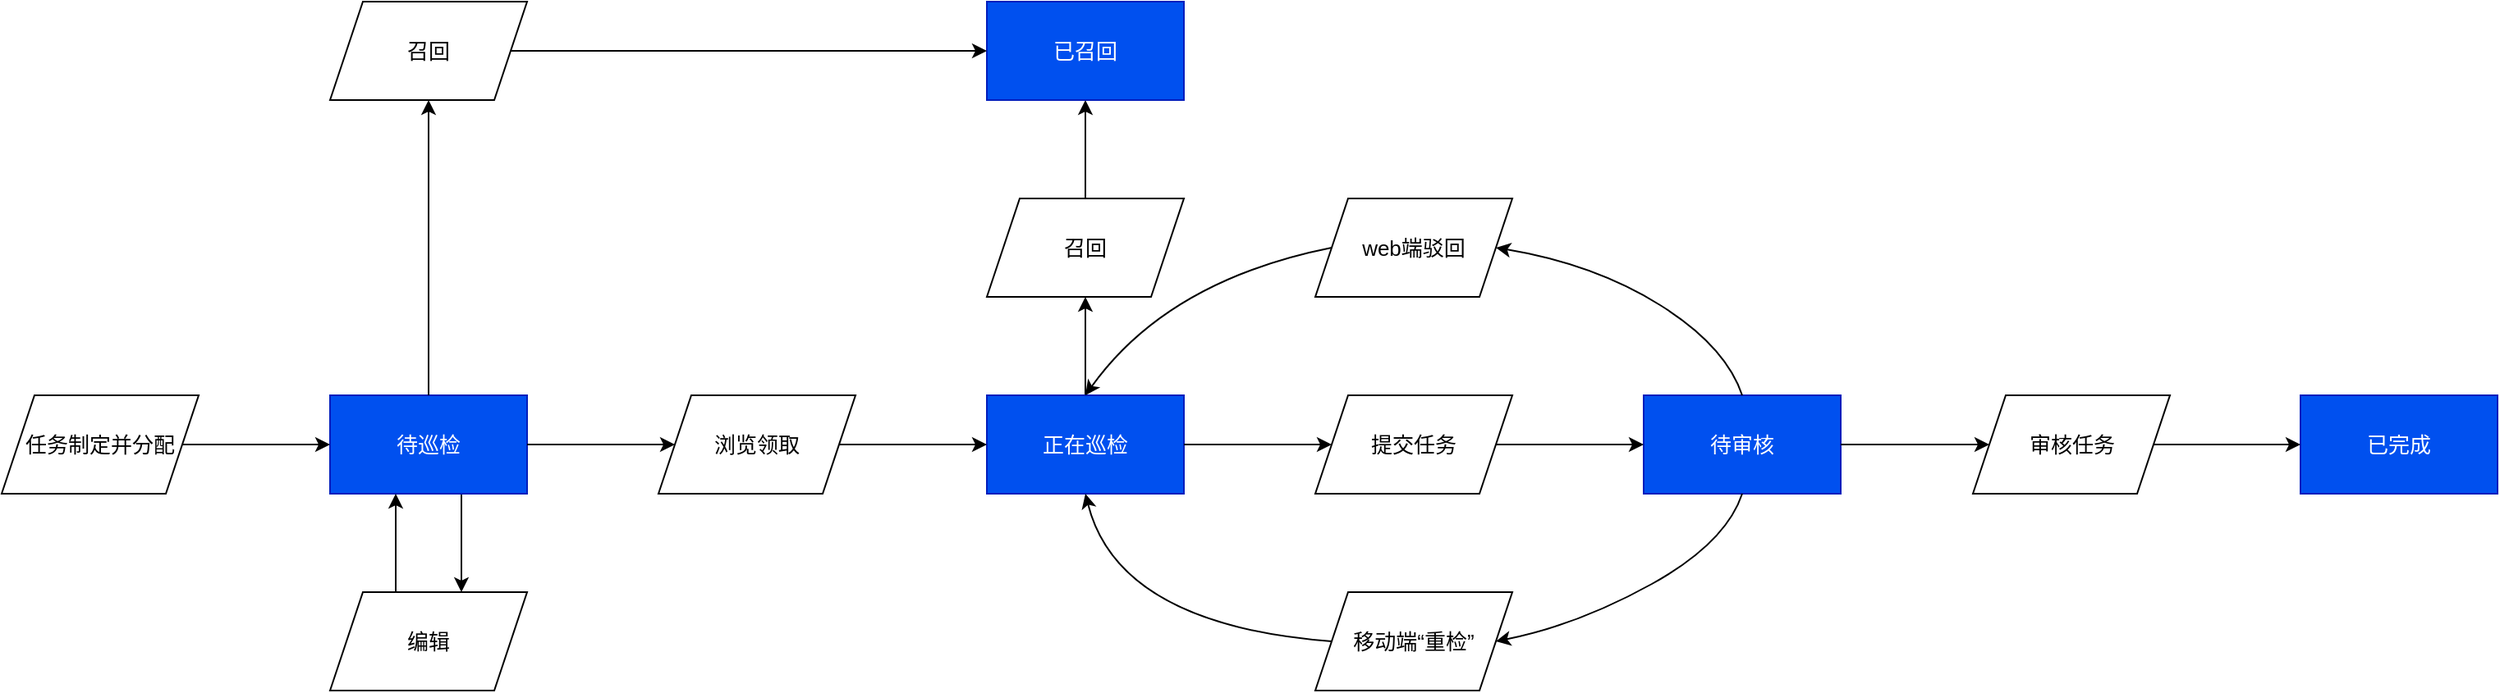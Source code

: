 <mxfile version="20.1.1" type="github">
  <diagram id="fbs277Ty5xGjh1g7O5V8" name="第 1 页">
    <mxGraphModel dx="1730" dy="965" grid="1" gridSize="10" guides="1" tooltips="1" connect="1" arrows="1" fold="1" page="1" pageScale="1" pageWidth="827" pageHeight="1169" math="0" shadow="0">
      <root>
        <mxCell id="0" />
        <mxCell id="1" parent="0" />
        <mxCell id="twxTpXVrNxUxB4H90B-z-1" value="任务制定并分配" style="shape=parallelogram;perimeter=parallelogramPerimeter;whiteSpace=wrap;html=1;fixedSize=1;fontSize=13;" vertex="1" parent="1">
          <mxGeometry x="40" y="690" width="120" height="60" as="geometry" />
        </mxCell>
        <mxCell id="twxTpXVrNxUxB4H90B-z-32" value="" style="edgeStyle=orthogonalEdgeStyle;rounded=0;orthogonalLoop=1;jettySize=auto;html=1;fontSize=13;" edge="1" parent="1" source="twxTpXVrNxUxB4H90B-z-2" target="twxTpXVrNxUxB4H90B-z-14">
          <mxGeometry relative="1" as="geometry">
            <Array as="points">
              <mxPoint x="320" y="770" />
              <mxPoint x="320" y="770" />
            </Array>
          </mxGeometry>
        </mxCell>
        <mxCell id="twxTpXVrNxUxB4H90B-z-2" value="待巡检" style="rounded=0;whiteSpace=wrap;html=1;fillColor=#0050ef;fontColor=#ffffff;strokeColor=#001DBC;fontSize=13;" vertex="1" parent="1">
          <mxGeometry x="240" y="690" width="120" height="60" as="geometry" />
        </mxCell>
        <mxCell id="twxTpXVrNxUxB4H90B-z-3" value="浏览领取" style="shape=parallelogram;perimeter=parallelogramPerimeter;whiteSpace=wrap;html=1;fixedSize=1;fontSize=13;" vertex="1" parent="1">
          <mxGeometry x="440" y="690" width="120" height="60" as="geometry" />
        </mxCell>
        <mxCell id="twxTpXVrNxUxB4H90B-z-4" value="正在巡检" style="rounded=0;whiteSpace=wrap;html=1;fontSize=13;" vertex="1" parent="1">
          <mxGeometry x="640" y="690" width="120" height="60" as="geometry" />
        </mxCell>
        <mxCell id="twxTpXVrNxUxB4H90B-z-5" value="提交任务" style="shape=parallelogram;perimeter=parallelogramPerimeter;whiteSpace=wrap;html=1;fixedSize=1;fontSize=13;" vertex="1" parent="1">
          <mxGeometry x="840" y="690" width="120" height="60" as="geometry" />
        </mxCell>
        <mxCell id="twxTpXVrNxUxB4H90B-z-6" value="待审核" style="rounded=0;whiteSpace=wrap;html=1;fillColor=#0050ef;fontColor=#ffffff;strokeColor=#001DBC;fontSize=13;" vertex="1" parent="1">
          <mxGeometry x="1040" y="690" width="120" height="60" as="geometry" />
        </mxCell>
        <mxCell id="twxTpXVrNxUxB4H90B-z-7" value="审核任务" style="shape=parallelogram;perimeter=parallelogramPerimeter;whiteSpace=wrap;html=1;fixedSize=1;fontSize=13;" vertex="1" parent="1">
          <mxGeometry x="1240.5" y="690" width="120" height="60" as="geometry" />
        </mxCell>
        <mxCell id="twxTpXVrNxUxB4H90B-z-8" value="已完成" style="rounded=0;whiteSpace=wrap;html=1;fillColor=#0050ef;strokeColor=#001DBC;fontColor=#ffffff;fontSize=13;" vertex="1" parent="1">
          <mxGeometry x="1440" y="690" width="120" height="60" as="geometry" />
        </mxCell>
        <mxCell id="twxTpXVrNxUxB4H90B-z-33" value="" style="edgeStyle=orthogonalEdgeStyle;rounded=0;orthogonalLoop=1;jettySize=auto;html=1;fontSize=13;" edge="1" parent="1" source="twxTpXVrNxUxB4H90B-z-9" target="twxTpXVrNxUxB4H90B-z-11">
          <mxGeometry relative="1" as="geometry" />
        </mxCell>
        <mxCell id="twxTpXVrNxUxB4H90B-z-9" value="正在巡检" style="rounded=0;whiteSpace=wrap;html=1;fillColor=#0050ef;fontColor=#ffffff;strokeColor=#001DBC;fontSize=13;" vertex="1" parent="1">
          <mxGeometry x="640" y="690" width="120" height="60" as="geometry" />
        </mxCell>
        <mxCell id="twxTpXVrNxUxB4H90B-z-10" value="召回" style="shape=parallelogram;perimeter=parallelogramPerimeter;whiteSpace=wrap;html=1;fixedSize=1;fontSize=13;" vertex="1" parent="1">
          <mxGeometry x="240" y="450" width="120" height="60" as="geometry" />
        </mxCell>
        <mxCell id="twxTpXVrNxUxB4H90B-z-34" value="" style="edgeStyle=orthogonalEdgeStyle;rounded=0;orthogonalLoop=1;jettySize=auto;html=1;fontSize=13;" edge="1" parent="1" source="twxTpXVrNxUxB4H90B-z-11" target="twxTpXVrNxUxB4H90B-z-12">
          <mxGeometry relative="1" as="geometry" />
        </mxCell>
        <mxCell id="twxTpXVrNxUxB4H90B-z-11" value="召回" style="shape=parallelogram;perimeter=parallelogramPerimeter;whiteSpace=wrap;html=1;fixedSize=1;fontSize=13;" vertex="1" parent="1">
          <mxGeometry x="640" y="570" width="120" height="60" as="geometry" />
        </mxCell>
        <mxCell id="twxTpXVrNxUxB4H90B-z-12" value="已召回" style="rounded=0;whiteSpace=wrap;html=1;fillColor=#0050ef;fontColor=#ffffff;strokeColor=#001DBC;fontSize=13;" vertex="1" parent="1">
          <mxGeometry x="640" y="450" width="120" height="60" as="geometry" />
        </mxCell>
        <mxCell id="twxTpXVrNxUxB4H90B-z-29" value="" style="edgeStyle=orthogonalEdgeStyle;rounded=0;orthogonalLoop=1;jettySize=auto;html=1;fontSize=13;" edge="1" parent="1" source="twxTpXVrNxUxB4H90B-z-14" target="twxTpXVrNxUxB4H90B-z-2">
          <mxGeometry relative="1" as="geometry">
            <Array as="points">
              <mxPoint x="280" y="770" />
              <mxPoint x="280" y="770" />
            </Array>
          </mxGeometry>
        </mxCell>
        <mxCell id="twxTpXVrNxUxB4H90B-z-14" value="编辑" style="shape=parallelogram;perimeter=parallelogramPerimeter;whiteSpace=wrap;html=1;fixedSize=1;fontSize=13;" vertex="1" parent="1">
          <mxGeometry x="240" y="810" width="120" height="60" as="geometry" />
        </mxCell>
        <mxCell id="twxTpXVrNxUxB4H90B-z-15" value="web端驳回" style="shape=parallelogram;perimeter=parallelogramPerimeter;whiteSpace=wrap;html=1;fixedSize=1;fontSize=13;" vertex="1" parent="1">
          <mxGeometry x="840" y="570" width="120" height="60" as="geometry" />
        </mxCell>
        <mxCell id="twxTpXVrNxUxB4H90B-z-16" value="移动端“重检”" style="shape=parallelogram;perimeter=parallelogramPerimeter;whiteSpace=wrap;html=1;fixedSize=1;fontSize=13;" vertex="1" parent="1">
          <mxGeometry x="840" y="810" width="120" height="60" as="geometry" />
        </mxCell>
        <mxCell id="twxTpXVrNxUxB4H90B-z-19" value="" style="endArrow=classic;html=1;rounded=0;exitX=1;exitY=0.5;exitDx=0;exitDy=0;entryX=0;entryY=0.5;entryDx=0;entryDy=0;fontSize=13;" edge="1" parent="1" source="twxTpXVrNxUxB4H90B-z-1" target="twxTpXVrNxUxB4H90B-z-2">
          <mxGeometry width="50" height="50" relative="1" as="geometry">
            <mxPoint x="760" y="750" as="sourcePoint" />
            <mxPoint x="240" y="720" as="targetPoint" />
          </mxGeometry>
        </mxCell>
        <mxCell id="twxTpXVrNxUxB4H90B-z-20" value="" style="endArrow=classic;html=1;rounded=0;exitX=1;exitY=0.5;exitDx=0;exitDy=0;entryX=0;entryY=0.5;entryDx=0;entryDy=0;fontSize=13;" edge="1" parent="1" source="twxTpXVrNxUxB4H90B-z-2" target="twxTpXVrNxUxB4H90B-z-3">
          <mxGeometry width="50" height="50" relative="1" as="geometry">
            <mxPoint x="160" y="730" as="sourcePoint" />
            <mxPoint x="250" y="730" as="targetPoint" />
          </mxGeometry>
        </mxCell>
        <mxCell id="twxTpXVrNxUxB4H90B-z-21" value="" style="endArrow=classic;html=1;rounded=0;exitX=1;exitY=0.5;exitDx=0;exitDy=0;entryX=0;entryY=0.5;entryDx=0;entryDy=0;fontSize=13;" edge="1" parent="1" source="twxTpXVrNxUxB4H90B-z-3" target="twxTpXVrNxUxB4H90B-z-9">
          <mxGeometry width="50" height="50" relative="1" as="geometry">
            <mxPoint x="550" y="719.17" as="sourcePoint" />
            <mxPoint x="640" y="719.17" as="targetPoint" />
          </mxGeometry>
        </mxCell>
        <mxCell id="twxTpXVrNxUxB4H90B-z-22" value="" style="endArrow=classic;html=1;rounded=0;exitX=1;exitY=0.5;exitDx=0;exitDy=0;entryX=0;entryY=0.5;entryDx=0;entryDy=0;fontSize=13;" edge="1" parent="1" source="twxTpXVrNxUxB4H90B-z-9" target="twxTpXVrNxUxB4H90B-z-5">
          <mxGeometry width="50" height="50" relative="1" as="geometry">
            <mxPoint x="760" y="790" as="sourcePoint" />
            <mxPoint x="850" y="790" as="targetPoint" />
          </mxGeometry>
        </mxCell>
        <mxCell id="twxTpXVrNxUxB4H90B-z-23" value="" style="endArrow=classic;html=1;rounded=0;exitX=1;exitY=0.5;exitDx=0;exitDy=0;entryX=0;entryY=0.5;entryDx=0;entryDy=0;fontSize=13;" edge="1" parent="1" source="twxTpXVrNxUxB4H90B-z-5" target="twxTpXVrNxUxB4H90B-z-6">
          <mxGeometry width="50" height="50" relative="1" as="geometry">
            <mxPoint x="950" y="780" as="sourcePoint" />
            <mxPoint x="1040" y="780" as="targetPoint" />
          </mxGeometry>
        </mxCell>
        <mxCell id="twxTpXVrNxUxB4H90B-z-24" value="" style="endArrow=classic;html=1;rounded=0;exitX=1;exitY=0.5;exitDx=0;exitDy=0;entryX=0;entryY=0.5;entryDx=0;entryDy=0;fontSize=13;" edge="1" parent="1" source="twxTpXVrNxUxB4H90B-z-6" target="twxTpXVrNxUxB4H90B-z-7">
          <mxGeometry width="50" height="50" relative="1" as="geometry">
            <mxPoint x="1160" y="780" as="sourcePoint" />
            <mxPoint x="1250" y="780" as="targetPoint" />
          </mxGeometry>
        </mxCell>
        <mxCell id="twxTpXVrNxUxB4H90B-z-25" value="" style="endArrow=classic;html=1;rounded=0;exitX=1;exitY=0.5;exitDx=0;exitDy=0;entryX=0;entryY=0.5;entryDx=0;entryDy=0;fontSize=13;" edge="1" parent="1" source="twxTpXVrNxUxB4H90B-z-7" target="twxTpXVrNxUxB4H90B-z-8">
          <mxGeometry width="50" height="50" relative="1" as="geometry">
            <mxPoint x="1370" y="780" as="sourcePoint" />
            <mxPoint x="1460" y="780" as="targetPoint" />
          </mxGeometry>
        </mxCell>
        <mxCell id="twxTpXVrNxUxB4H90B-z-27" value="" style="endArrow=classic;html=1;rounded=0;exitX=0.5;exitY=0;exitDx=0;exitDy=0;entryX=0.5;entryY=1;entryDx=0;entryDy=0;fontSize=13;" edge="1" parent="1" source="twxTpXVrNxUxB4H90B-z-2" target="twxTpXVrNxUxB4H90B-z-10">
          <mxGeometry width="50" height="50" relative="1" as="geometry">
            <mxPoint x="220" y="790" as="sourcePoint" />
            <mxPoint x="310" y="790" as="targetPoint" />
          </mxGeometry>
        </mxCell>
        <mxCell id="twxTpXVrNxUxB4H90B-z-28" value="" style="endArrow=classic;html=1;rounded=0;exitX=1;exitY=0.5;exitDx=0;exitDy=0;entryX=0;entryY=0.5;entryDx=0;entryDy=0;fontSize=13;" edge="1" parent="1" source="twxTpXVrNxUxB4H90B-z-10" target="twxTpXVrNxUxB4H90B-z-12">
          <mxGeometry width="50" height="50" relative="1" as="geometry">
            <mxPoint x="230" y="800" as="sourcePoint" />
            <mxPoint x="320" y="800" as="targetPoint" />
          </mxGeometry>
        </mxCell>
        <mxCell id="twxTpXVrNxUxB4H90B-z-36" value="" style="curved=1;endArrow=classic;html=1;rounded=0;exitX=0.5;exitY=0;exitDx=0;exitDy=0;entryX=1;entryY=0.5;entryDx=0;entryDy=0;fontSize=13;" edge="1" parent="1" source="twxTpXVrNxUxB4H90B-z-6" target="twxTpXVrNxUxB4H90B-z-15">
          <mxGeometry width="50" height="50" relative="1" as="geometry">
            <mxPoint x="920" y="450" as="sourcePoint" />
            <mxPoint x="970" y="400" as="targetPoint" />
            <Array as="points">
              <mxPoint x="1090" y="660" />
              <mxPoint x="1010" y="610" />
            </Array>
          </mxGeometry>
        </mxCell>
        <mxCell id="twxTpXVrNxUxB4H90B-z-37" value="" style="curved=1;endArrow=classic;html=1;rounded=0;exitX=0;exitY=0.5;exitDx=0;exitDy=0;entryX=0.5;entryY=0;entryDx=0;entryDy=0;fontSize=13;" edge="1" parent="1" source="twxTpXVrNxUxB4H90B-z-15" target="twxTpXVrNxUxB4H90B-z-9">
          <mxGeometry width="50" height="50" relative="1" as="geometry">
            <mxPoint x="920" y="570" as="sourcePoint" />
            <mxPoint x="970" y="520" as="targetPoint" />
            <Array as="points">
              <mxPoint x="750" y="620" />
            </Array>
          </mxGeometry>
        </mxCell>
        <mxCell id="twxTpXVrNxUxB4H90B-z-38" value="" style="curved=1;endArrow=classic;html=1;rounded=0;entryX=1;entryY=0.5;entryDx=0;entryDy=0;exitX=0.5;exitY=1;exitDx=0;exitDy=0;fontSize=13;" edge="1" parent="1" source="twxTpXVrNxUxB4H90B-z-6" target="twxTpXVrNxUxB4H90B-z-16">
          <mxGeometry width="50" height="50" relative="1" as="geometry">
            <mxPoint x="920" y="570" as="sourcePoint" />
            <mxPoint x="970" y="520" as="targetPoint" />
            <Array as="points">
              <mxPoint x="1090" y="780" />
              <mxPoint x="1000" y="830" />
            </Array>
          </mxGeometry>
        </mxCell>
        <mxCell id="twxTpXVrNxUxB4H90B-z-39" value="" style="curved=1;endArrow=classic;html=1;rounded=0;entryX=0.5;entryY=1;entryDx=0;entryDy=0;exitX=0;exitY=0.5;exitDx=0;exitDy=0;fontSize=13;" edge="1" parent="1" source="twxTpXVrNxUxB4H90B-z-16" target="twxTpXVrNxUxB4H90B-z-9">
          <mxGeometry width="50" height="50" relative="1" as="geometry">
            <mxPoint x="920" y="570" as="sourcePoint" />
            <mxPoint x="970" y="520" as="targetPoint" />
            <Array as="points">
              <mxPoint x="720" y="830" />
            </Array>
          </mxGeometry>
        </mxCell>
      </root>
    </mxGraphModel>
  </diagram>
</mxfile>
